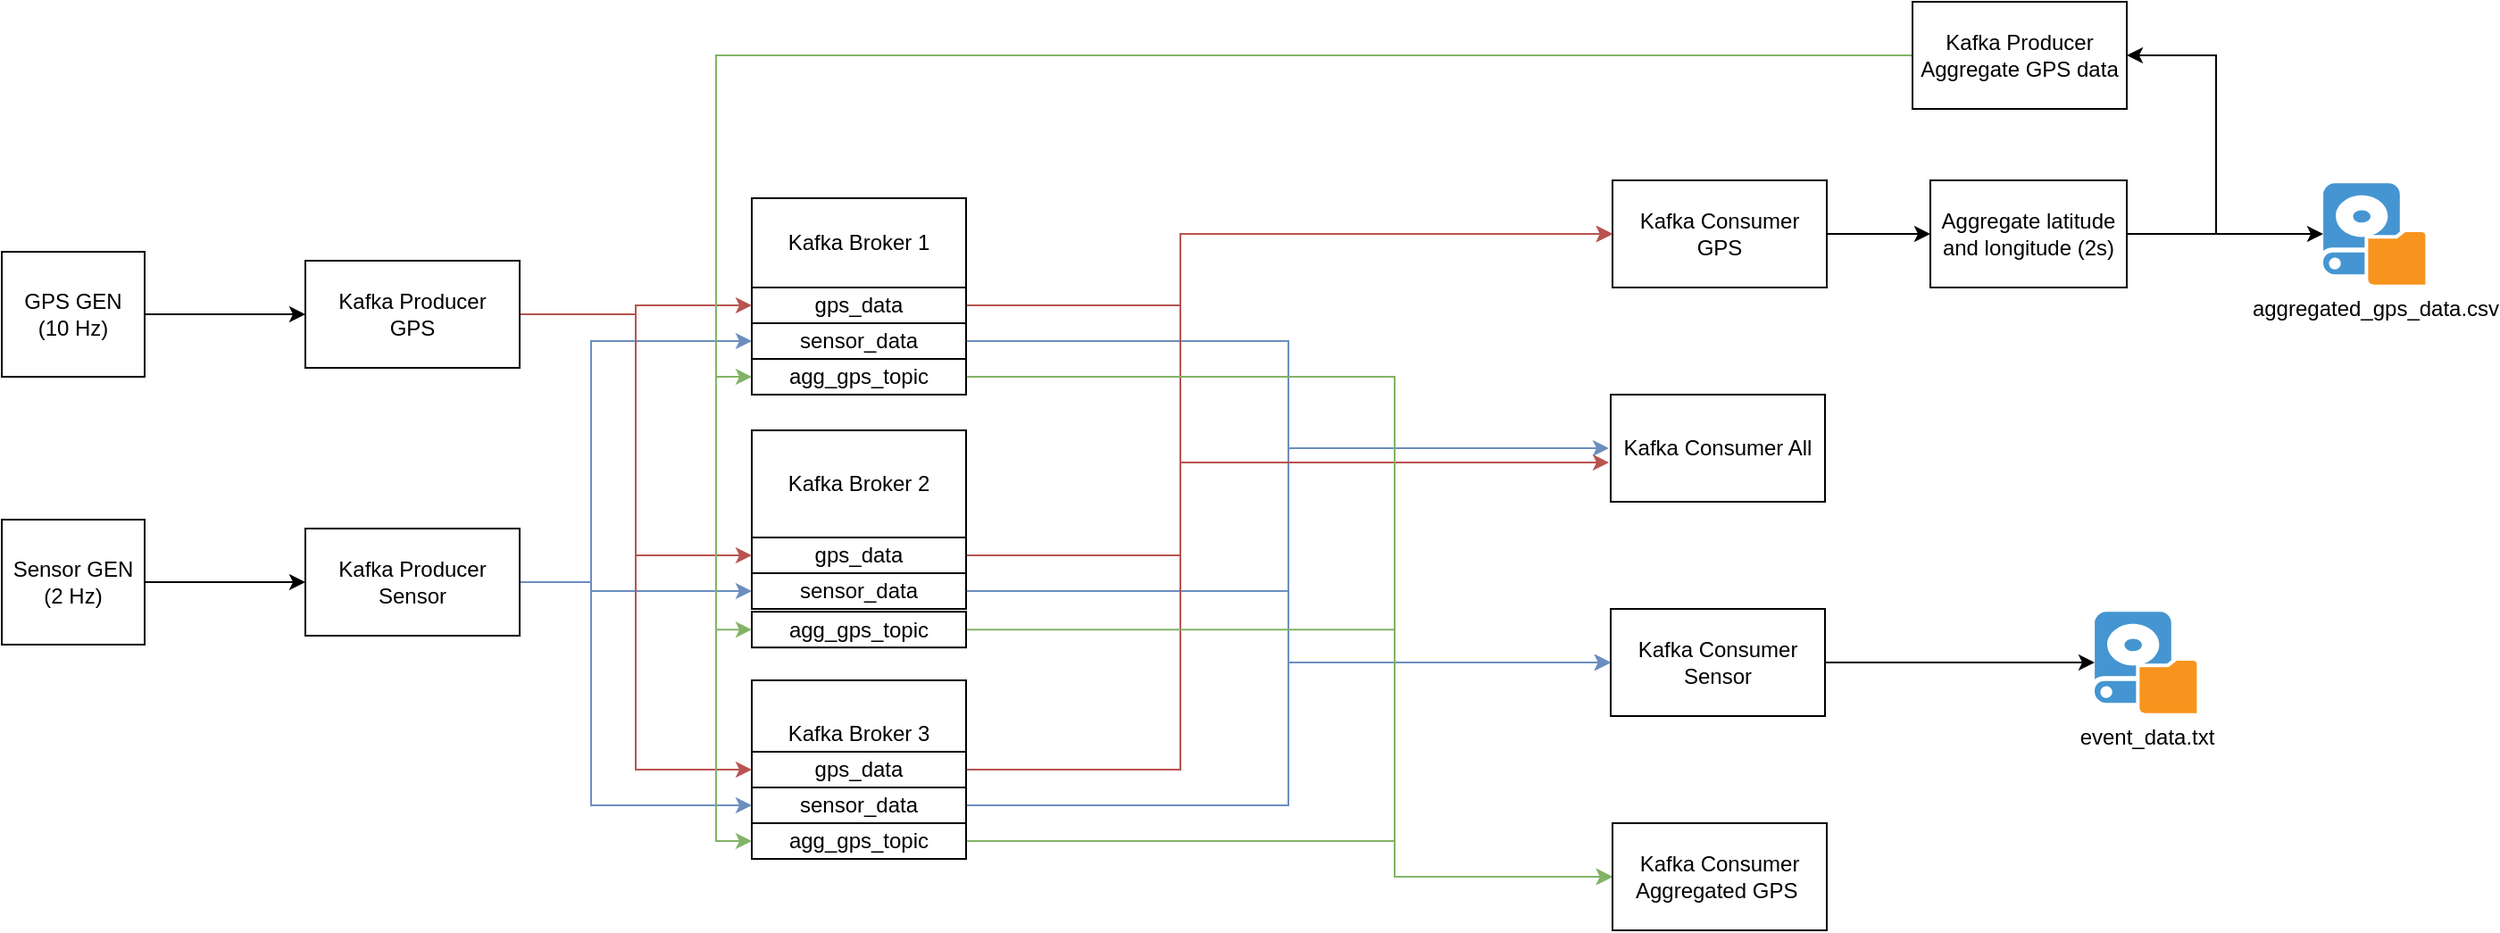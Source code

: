 <mxfile version="24.8.3">
  <diagram name="Seite-1" id="Sn8ELlQN1we2L1uQBhi2">
    <mxGraphModel dx="1433" dy="746" grid="1" gridSize="10" guides="1" tooltips="1" connect="1" arrows="1" fold="1" page="1" pageScale="1" pageWidth="827" pageHeight="1169" math="0" shadow="0">
      <root>
        <mxCell id="0" />
        <mxCell id="1" parent="0" />
        <mxCell id="R6rj-PQ8CESsrbwPXBKa-22" style="edgeStyle=orthogonalEdgeStyle;rounded=0;orthogonalLoop=1;jettySize=auto;html=1;exitX=1;exitY=0.5;exitDx=0;exitDy=0;" edge="1" parent="1" source="R6rj-PQ8CESsrbwPXBKa-1" target="R6rj-PQ8CESsrbwPXBKa-20">
          <mxGeometry relative="1" as="geometry" />
        </mxCell>
        <mxCell id="R6rj-PQ8CESsrbwPXBKa-1" value="GPS GEN&lt;div&gt;(10 Hz)&lt;/div&gt;" style="rounded=0;whiteSpace=wrap;html=1;" vertex="1" parent="1">
          <mxGeometry x="40" y="190" width="80" height="70" as="geometry" />
        </mxCell>
        <mxCell id="R6rj-PQ8CESsrbwPXBKa-21" style="edgeStyle=orthogonalEdgeStyle;rounded=0;orthogonalLoop=1;jettySize=auto;html=1;exitX=1;exitY=0.5;exitDx=0;exitDy=0;" edge="1" parent="1" source="R6rj-PQ8CESsrbwPXBKa-2" target="R6rj-PQ8CESsrbwPXBKa-12">
          <mxGeometry relative="1" as="geometry" />
        </mxCell>
        <mxCell id="R6rj-PQ8CESsrbwPXBKa-2" value="Sensor GEN&lt;div&gt;(2 Hz)&lt;/div&gt;" style="rounded=0;whiteSpace=wrap;html=1;" vertex="1" parent="1">
          <mxGeometry x="40" y="340" width="80" height="70" as="geometry" />
        </mxCell>
        <mxCell id="R6rj-PQ8CESsrbwPXBKa-7" value="Kafka Broker 1" style="rounded=0;whiteSpace=wrap;html=1;" vertex="1" parent="1">
          <mxGeometry x="460" y="160" width="120" height="50" as="geometry" />
        </mxCell>
        <mxCell id="R6rj-PQ8CESsrbwPXBKa-8" value="Kafka Broker 2" style="rounded=0;whiteSpace=wrap;html=1;" vertex="1" parent="1">
          <mxGeometry x="460" y="290" width="120" height="60" as="geometry" />
        </mxCell>
        <mxCell id="R6rj-PQ8CESsrbwPXBKa-9" value="Kafka Broker 3" style="rounded=0;whiteSpace=wrap;html=1;" vertex="1" parent="1">
          <mxGeometry x="460" y="430" width="120" height="60" as="geometry" />
        </mxCell>
        <mxCell id="R6rj-PQ8CESsrbwPXBKa-50" style="edgeStyle=orthogonalEdgeStyle;rounded=0;orthogonalLoop=1;jettySize=auto;html=1;exitX=1;exitY=0.5;exitDx=0;exitDy=0;entryX=0;entryY=0.5;entryDx=0;entryDy=0;" edge="1" parent="1" source="R6rj-PQ8CESsrbwPXBKa-10" target="R6rj-PQ8CESsrbwPXBKa-44">
          <mxGeometry relative="1" as="geometry" />
        </mxCell>
        <mxCell id="R6rj-PQ8CESsrbwPXBKa-10" value="Kafka Consumer GPS" style="rounded=0;whiteSpace=wrap;html=1;" vertex="1" parent="1">
          <mxGeometry x="942" y="150" width="120" height="60" as="geometry" />
        </mxCell>
        <mxCell id="R6rj-PQ8CESsrbwPXBKa-11" value="Kafka Consumer All" style="rounded=0;whiteSpace=wrap;html=1;" vertex="1" parent="1">
          <mxGeometry x="941" y="270" width="120" height="60" as="geometry" />
        </mxCell>
        <mxCell id="R6rj-PQ8CESsrbwPXBKa-26" style="edgeStyle=orthogonalEdgeStyle;rounded=0;orthogonalLoop=1;jettySize=auto;html=1;exitX=1;exitY=0.5;exitDx=0;exitDy=0;entryX=0;entryY=0.5;entryDx=0;entryDy=0;fillColor=#dae8fc;strokeColor=#6c8ebf;" edge="1" parent="1" source="R6rj-PQ8CESsrbwPXBKa-12" target="R6rj-PQ8CESsrbwPXBKa-19">
          <mxGeometry relative="1" as="geometry">
            <Array as="points">
              <mxPoint x="370" y="375" />
              <mxPoint x="370" y="500" />
            </Array>
          </mxGeometry>
        </mxCell>
        <mxCell id="R6rj-PQ8CESsrbwPXBKa-27" style="edgeStyle=orthogonalEdgeStyle;rounded=0;orthogonalLoop=1;jettySize=auto;html=1;exitX=1;exitY=0.5;exitDx=0;exitDy=0;entryX=0;entryY=0.5;entryDx=0;entryDy=0;fillColor=#dae8fc;strokeColor=#6c8ebf;" edge="1" parent="1" source="R6rj-PQ8CESsrbwPXBKa-12" target="R6rj-PQ8CESsrbwPXBKa-17">
          <mxGeometry relative="1" as="geometry">
            <Array as="points">
              <mxPoint x="370" y="375" />
              <mxPoint x="370" y="380" />
            </Array>
          </mxGeometry>
        </mxCell>
        <mxCell id="R6rj-PQ8CESsrbwPXBKa-28" style="edgeStyle=orthogonalEdgeStyle;rounded=0;orthogonalLoop=1;jettySize=auto;html=1;exitX=1;exitY=0.5;exitDx=0;exitDy=0;entryX=0;entryY=0.5;entryDx=0;entryDy=0;fillColor=#dae8fc;strokeColor=#6c8ebf;" edge="1" parent="1" source="R6rj-PQ8CESsrbwPXBKa-12" target="R6rj-PQ8CESsrbwPXBKa-14">
          <mxGeometry relative="1" as="geometry">
            <Array as="points">
              <mxPoint x="370" y="375" />
              <mxPoint x="370" y="240" />
            </Array>
          </mxGeometry>
        </mxCell>
        <mxCell id="R6rj-PQ8CESsrbwPXBKa-12" value="Kafka Producer&lt;div&gt;Sensor&lt;/div&gt;" style="rounded=0;whiteSpace=wrap;html=1;" vertex="1" parent="1">
          <mxGeometry x="210" y="345" width="120" height="60" as="geometry" />
        </mxCell>
        <mxCell id="R6rj-PQ8CESsrbwPXBKa-34" style="edgeStyle=orthogonalEdgeStyle;rounded=0;orthogonalLoop=1;jettySize=auto;html=1;exitX=1;exitY=0.5;exitDx=0;exitDy=0;fillColor=#f8cecc;strokeColor=#b85450;" edge="1" parent="1" source="R6rj-PQ8CESsrbwPXBKa-13" target="R6rj-PQ8CESsrbwPXBKa-10">
          <mxGeometry relative="1" as="geometry">
            <Array as="points">
              <mxPoint x="700" y="220" />
              <mxPoint x="700" y="180" />
            </Array>
          </mxGeometry>
        </mxCell>
        <mxCell id="R6rj-PQ8CESsrbwPXBKa-13" value="gps_data" style="rounded=0;whiteSpace=wrap;html=1;" vertex="1" parent="1">
          <mxGeometry x="460" y="210" width="120" height="20" as="geometry" />
        </mxCell>
        <mxCell id="R6rj-PQ8CESsrbwPXBKa-33" style="edgeStyle=orthogonalEdgeStyle;rounded=0;orthogonalLoop=1;jettySize=auto;html=1;exitX=1;exitY=0.5;exitDx=0;exitDy=0;entryX=0;entryY=0.5;entryDx=0;entryDy=0;fillColor=#dae8fc;strokeColor=#6c8ebf;" edge="1" parent="1" source="R6rj-PQ8CESsrbwPXBKa-14" target="R6rj-PQ8CESsrbwPXBKa-29">
          <mxGeometry relative="1" as="geometry" />
        </mxCell>
        <mxCell id="R6rj-PQ8CESsrbwPXBKa-14" value="sensor_data" style="rounded=0;whiteSpace=wrap;html=1;" vertex="1" parent="1">
          <mxGeometry x="460" y="230" width="120" height="20" as="geometry" />
        </mxCell>
        <mxCell id="R6rj-PQ8CESsrbwPXBKa-36" style="edgeStyle=orthogonalEdgeStyle;rounded=0;orthogonalLoop=1;jettySize=auto;html=1;exitX=1;exitY=0.5;exitDx=0;exitDy=0;entryX=0;entryY=0.5;entryDx=0;entryDy=0;fillColor=#f8cecc;strokeColor=#b85450;" edge="1" parent="1" source="R6rj-PQ8CESsrbwPXBKa-16" target="R6rj-PQ8CESsrbwPXBKa-10">
          <mxGeometry relative="1" as="geometry">
            <Array as="points">
              <mxPoint x="700" y="360" />
              <mxPoint x="700" y="180" />
            </Array>
          </mxGeometry>
        </mxCell>
        <mxCell id="R6rj-PQ8CESsrbwPXBKa-16" value="gps_data" style="rounded=0;whiteSpace=wrap;html=1;" vertex="1" parent="1">
          <mxGeometry x="460" y="350" width="120" height="20" as="geometry" />
        </mxCell>
        <mxCell id="R6rj-PQ8CESsrbwPXBKa-32" style="edgeStyle=orthogonalEdgeStyle;rounded=0;orthogonalLoop=1;jettySize=auto;html=1;exitX=1;exitY=0.5;exitDx=0;exitDy=0;entryX=0;entryY=0.5;entryDx=0;entryDy=0;fillColor=#dae8fc;strokeColor=#6c8ebf;" edge="1" parent="1" source="R6rj-PQ8CESsrbwPXBKa-17" target="R6rj-PQ8CESsrbwPXBKa-29">
          <mxGeometry relative="1" as="geometry" />
        </mxCell>
        <mxCell id="R6rj-PQ8CESsrbwPXBKa-17" value="sensor_data" style="rounded=0;whiteSpace=wrap;html=1;" vertex="1" parent="1">
          <mxGeometry x="460" y="370" width="120" height="20" as="geometry" />
        </mxCell>
        <mxCell id="R6rj-PQ8CESsrbwPXBKa-37" style="edgeStyle=orthogonalEdgeStyle;rounded=0;orthogonalLoop=1;jettySize=auto;html=1;exitX=1;exitY=0.5;exitDx=0;exitDy=0;entryX=0;entryY=0.5;entryDx=0;entryDy=0;fillColor=#f8cecc;strokeColor=#b85450;" edge="1" parent="1" source="R6rj-PQ8CESsrbwPXBKa-18" target="R6rj-PQ8CESsrbwPXBKa-10">
          <mxGeometry relative="1" as="geometry">
            <Array as="points">
              <mxPoint x="700" y="480" />
              <mxPoint x="700" y="180" />
            </Array>
          </mxGeometry>
        </mxCell>
        <mxCell id="R6rj-PQ8CESsrbwPXBKa-18" value="gps_data" style="rounded=0;whiteSpace=wrap;html=1;" vertex="1" parent="1">
          <mxGeometry x="460" y="470" width="120" height="20" as="geometry" />
        </mxCell>
        <mxCell id="R6rj-PQ8CESsrbwPXBKa-30" style="edgeStyle=orthogonalEdgeStyle;rounded=0;orthogonalLoop=1;jettySize=auto;html=1;exitX=1;exitY=0.5;exitDx=0;exitDy=0;entryX=0;entryY=0.5;entryDx=0;entryDy=0;fillColor=#dae8fc;strokeColor=#6c8ebf;" edge="1" parent="1" source="R6rj-PQ8CESsrbwPXBKa-19" target="R6rj-PQ8CESsrbwPXBKa-29">
          <mxGeometry relative="1" as="geometry" />
        </mxCell>
        <mxCell id="R6rj-PQ8CESsrbwPXBKa-19" value="sensor_data" style="rounded=0;whiteSpace=wrap;html=1;" vertex="1" parent="1">
          <mxGeometry x="460" y="490" width="120" height="20" as="geometry" />
        </mxCell>
        <mxCell id="R6rj-PQ8CESsrbwPXBKa-23" style="edgeStyle=orthogonalEdgeStyle;rounded=0;orthogonalLoop=1;jettySize=auto;html=1;exitX=1;exitY=0.5;exitDx=0;exitDy=0;entryX=0;entryY=0.5;entryDx=0;entryDy=0;fillColor=#f8cecc;strokeColor=#b85450;" edge="1" parent="1" source="R6rj-PQ8CESsrbwPXBKa-20" target="R6rj-PQ8CESsrbwPXBKa-13">
          <mxGeometry relative="1" as="geometry" />
        </mxCell>
        <mxCell id="R6rj-PQ8CESsrbwPXBKa-24" style="edgeStyle=orthogonalEdgeStyle;rounded=0;orthogonalLoop=1;jettySize=auto;html=1;exitX=1;exitY=0.5;exitDx=0;exitDy=0;entryX=0;entryY=0.5;entryDx=0;entryDy=0;fillColor=#f8cecc;strokeColor=#b85450;" edge="1" parent="1" source="R6rj-PQ8CESsrbwPXBKa-20" target="R6rj-PQ8CESsrbwPXBKa-16">
          <mxGeometry relative="1" as="geometry" />
        </mxCell>
        <mxCell id="R6rj-PQ8CESsrbwPXBKa-25" style="edgeStyle=orthogonalEdgeStyle;rounded=0;orthogonalLoop=1;jettySize=auto;html=1;exitX=1;exitY=0.5;exitDx=0;exitDy=0;entryX=0;entryY=0.5;entryDx=0;entryDy=0;fillColor=#f8cecc;strokeColor=#b85450;" edge="1" parent="1" source="R6rj-PQ8CESsrbwPXBKa-20" target="R6rj-PQ8CESsrbwPXBKa-18">
          <mxGeometry relative="1" as="geometry" />
        </mxCell>
        <mxCell id="R6rj-PQ8CESsrbwPXBKa-20" value="Kafka Producer&lt;br&gt;GPS" style="rounded=0;whiteSpace=wrap;html=1;" vertex="1" parent="1">
          <mxGeometry x="210" y="195" width="120" height="60" as="geometry" />
        </mxCell>
        <mxCell id="R6rj-PQ8CESsrbwPXBKa-43" style="edgeStyle=orthogonalEdgeStyle;rounded=0;orthogonalLoop=1;jettySize=auto;html=1;exitX=1;exitY=0.5;exitDx=0;exitDy=0;" edge="1" parent="1" source="R6rj-PQ8CESsrbwPXBKa-29" target="R6rj-PQ8CESsrbwPXBKa-41">
          <mxGeometry relative="1" as="geometry" />
        </mxCell>
        <mxCell id="R6rj-PQ8CESsrbwPXBKa-29" value="Kafka Consumer Sensor" style="rounded=0;whiteSpace=wrap;html=1;" vertex="1" parent="1">
          <mxGeometry x="941" y="390" width="120" height="60" as="geometry" />
        </mxCell>
        <mxCell id="R6rj-PQ8CESsrbwPXBKa-38" value="" style="endArrow=classic;html=1;rounded=0;fillColor=#f8cecc;strokeColor=#b85450;" edge="1" parent="1">
          <mxGeometry width="50" height="50" relative="1" as="geometry">
            <mxPoint x="700" y="308" as="sourcePoint" />
            <mxPoint x="940" y="308" as="targetPoint" />
          </mxGeometry>
        </mxCell>
        <mxCell id="R6rj-PQ8CESsrbwPXBKa-39" value="" style="endArrow=classic;html=1;rounded=0;fillColor=#dae8fc;strokeColor=#6c8ebf;" edge="1" parent="1">
          <mxGeometry width="50" height="50" relative="1" as="geometry">
            <mxPoint x="760" y="300" as="sourcePoint" />
            <mxPoint x="940" y="300" as="targetPoint" />
          </mxGeometry>
        </mxCell>
        <mxCell id="R6rj-PQ8CESsrbwPXBKa-40" value="aggregated_gps_data.csv" style="shadow=0;dashed=0;html=1;strokeColor=none;fillColor=#4495D1;labelPosition=center;verticalLabelPosition=bottom;verticalAlign=top;align=center;outlineConnect=0;shape=mxgraph.veeam.local_disk;" vertex="1" parent="1">
          <mxGeometry x="1340" y="151.6" width="57.2" height="56.8" as="geometry" />
        </mxCell>
        <mxCell id="R6rj-PQ8CESsrbwPXBKa-41" value="event_data.txt" style="shadow=0;dashed=0;html=1;strokeColor=none;fillColor=#4495D1;labelPosition=center;verticalLabelPosition=bottom;verticalAlign=top;align=center;outlineConnect=0;shape=mxgraph.veeam.local_disk;" vertex="1" parent="1">
          <mxGeometry x="1212" y="391.6" width="57.2" height="56.8" as="geometry" />
        </mxCell>
        <mxCell id="R6rj-PQ8CESsrbwPXBKa-51" style="edgeStyle=orthogonalEdgeStyle;rounded=0;orthogonalLoop=1;jettySize=auto;html=1;exitX=1;exitY=0.5;exitDx=0;exitDy=0;" edge="1" parent="1" source="R6rj-PQ8CESsrbwPXBKa-44" target="R6rj-PQ8CESsrbwPXBKa-40">
          <mxGeometry relative="1" as="geometry" />
        </mxCell>
        <mxCell id="R6rj-PQ8CESsrbwPXBKa-52" style="edgeStyle=orthogonalEdgeStyle;rounded=0;orthogonalLoop=1;jettySize=auto;html=1;exitX=1;exitY=0.5;exitDx=0;exitDy=0;entryX=1;entryY=0.5;entryDx=0;entryDy=0;" edge="1" parent="1" source="R6rj-PQ8CESsrbwPXBKa-44" target="R6rj-PQ8CESsrbwPXBKa-49">
          <mxGeometry relative="1" as="geometry">
            <Array as="points">
              <mxPoint x="1280" y="180" />
              <mxPoint x="1280" y="80" />
            </Array>
          </mxGeometry>
        </mxCell>
        <mxCell id="R6rj-PQ8CESsrbwPXBKa-44" value="Aggregate latitude and longitude (2s)" style="rounded=0;whiteSpace=wrap;html=1;" vertex="1" parent="1">
          <mxGeometry x="1120" y="150" width="110" height="60" as="geometry" />
        </mxCell>
        <mxCell id="R6rj-PQ8CESsrbwPXBKa-57" style="edgeStyle=orthogonalEdgeStyle;rounded=0;orthogonalLoop=1;jettySize=auto;html=1;exitX=1;exitY=0.5;exitDx=0;exitDy=0;entryX=0;entryY=0.5;entryDx=0;entryDy=0;fillColor=#d5e8d4;strokeColor=#82b366;" edge="1" parent="1" source="R6rj-PQ8CESsrbwPXBKa-46" target="R6rj-PQ8CESsrbwPXBKa-56">
          <mxGeometry relative="1" as="geometry">
            <Array as="points">
              <mxPoint x="820" y="260" />
              <mxPoint x="820" y="540" />
            </Array>
          </mxGeometry>
        </mxCell>
        <mxCell id="R6rj-PQ8CESsrbwPXBKa-46" value="agg_gps_topic" style="rounded=0;whiteSpace=wrap;html=1;" vertex="1" parent="1">
          <mxGeometry x="460" y="250" width="120" height="20" as="geometry" />
        </mxCell>
        <mxCell id="R6rj-PQ8CESsrbwPXBKa-58" style="edgeStyle=orthogonalEdgeStyle;rounded=0;orthogonalLoop=1;jettySize=auto;html=1;exitX=1;exitY=0.5;exitDx=0;exitDy=0;entryX=0;entryY=0.5;entryDx=0;entryDy=0;fillColor=#d5e8d4;strokeColor=#82b366;" edge="1" parent="1" source="R6rj-PQ8CESsrbwPXBKa-47" target="R6rj-PQ8CESsrbwPXBKa-56">
          <mxGeometry relative="1" as="geometry">
            <Array as="points">
              <mxPoint x="820" y="402" />
              <mxPoint x="820" y="540" />
            </Array>
          </mxGeometry>
        </mxCell>
        <mxCell id="R6rj-PQ8CESsrbwPXBKa-47" value="agg_gps_topic" style="rounded=0;whiteSpace=wrap;html=1;" vertex="1" parent="1">
          <mxGeometry x="460" y="391.6" width="120" height="20" as="geometry" />
        </mxCell>
        <mxCell id="R6rj-PQ8CESsrbwPXBKa-59" style="edgeStyle=orthogonalEdgeStyle;rounded=0;orthogonalLoop=1;jettySize=auto;html=1;exitX=1;exitY=0.5;exitDx=0;exitDy=0;fillColor=#d5e8d4;strokeColor=#82b366;" edge="1" parent="1" source="R6rj-PQ8CESsrbwPXBKa-48" target="R6rj-PQ8CESsrbwPXBKa-56">
          <mxGeometry relative="1" as="geometry">
            <Array as="points">
              <mxPoint x="820" y="520" />
              <mxPoint x="820" y="540" />
            </Array>
          </mxGeometry>
        </mxCell>
        <mxCell id="R6rj-PQ8CESsrbwPXBKa-48" value="agg_gps_topic" style="rounded=0;whiteSpace=wrap;html=1;" vertex="1" parent="1">
          <mxGeometry x="460" y="510" width="120" height="20" as="geometry" />
        </mxCell>
        <mxCell id="R6rj-PQ8CESsrbwPXBKa-53" style="edgeStyle=orthogonalEdgeStyle;rounded=0;orthogonalLoop=1;jettySize=auto;html=1;exitX=0;exitY=0.5;exitDx=0;exitDy=0;entryX=0;entryY=0.5;entryDx=0;entryDy=0;fillColor=#d5e8d4;strokeColor=#82b366;" edge="1" parent="1" source="R6rj-PQ8CESsrbwPXBKa-49" target="R6rj-PQ8CESsrbwPXBKa-46">
          <mxGeometry relative="1" as="geometry" />
        </mxCell>
        <mxCell id="R6rj-PQ8CESsrbwPXBKa-54" style="edgeStyle=orthogonalEdgeStyle;rounded=0;orthogonalLoop=1;jettySize=auto;html=1;exitX=0;exitY=0.5;exitDx=0;exitDy=0;entryX=0;entryY=0.5;entryDx=0;entryDy=0;fillColor=#d5e8d4;strokeColor=#82b366;" edge="1" parent="1" source="R6rj-PQ8CESsrbwPXBKa-49" target="R6rj-PQ8CESsrbwPXBKa-47">
          <mxGeometry relative="1" as="geometry" />
        </mxCell>
        <mxCell id="R6rj-PQ8CESsrbwPXBKa-55" style="edgeStyle=orthogonalEdgeStyle;rounded=0;orthogonalLoop=1;jettySize=auto;html=1;exitX=0;exitY=0.5;exitDx=0;exitDy=0;entryX=0;entryY=0.5;entryDx=0;entryDy=0;fillColor=#d5e8d4;strokeColor=#82b366;" edge="1" parent="1" source="R6rj-PQ8CESsrbwPXBKa-49" target="R6rj-PQ8CESsrbwPXBKa-48">
          <mxGeometry relative="1" as="geometry" />
        </mxCell>
        <mxCell id="R6rj-PQ8CESsrbwPXBKa-49" value="Kafka Producer&lt;br&gt;Aggregate GPS data" style="rounded=0;whiteSpace=wrap;html=1;" vertex="1" parent="1">
          <mxGeometry x="1110" y="50" width="120" height="60" as="geometry" />
        </mxCell>
        <mxCell id="R6rj-PQ8CESsrbwPXBKa-56" value="Kafka Consumer Aggregated GPS&amp;nbsp;" style="rounded=0;whiteSpace=wrap;html=1;" vertex="1" parent="1">
          <mxGeometry x="942" y="510" width="120" height="60" as="geometry" />
        </mxCell>
      </root>
    </mxGraphModel>
  </diagram>
</mxfile>

